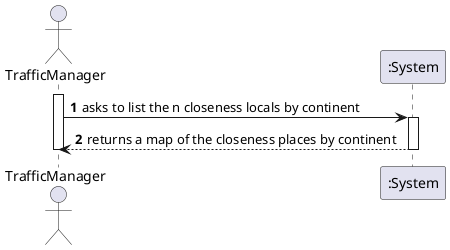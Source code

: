 @startuml
autonumber
actor TrafficManager as C

activate C
C -> ":System" : asks to list the n closeness locals by continent
activate ":System"

":System" --> C : returns a map of the closeness places by continent
deactivate ":System"

deactivate C
@enduml